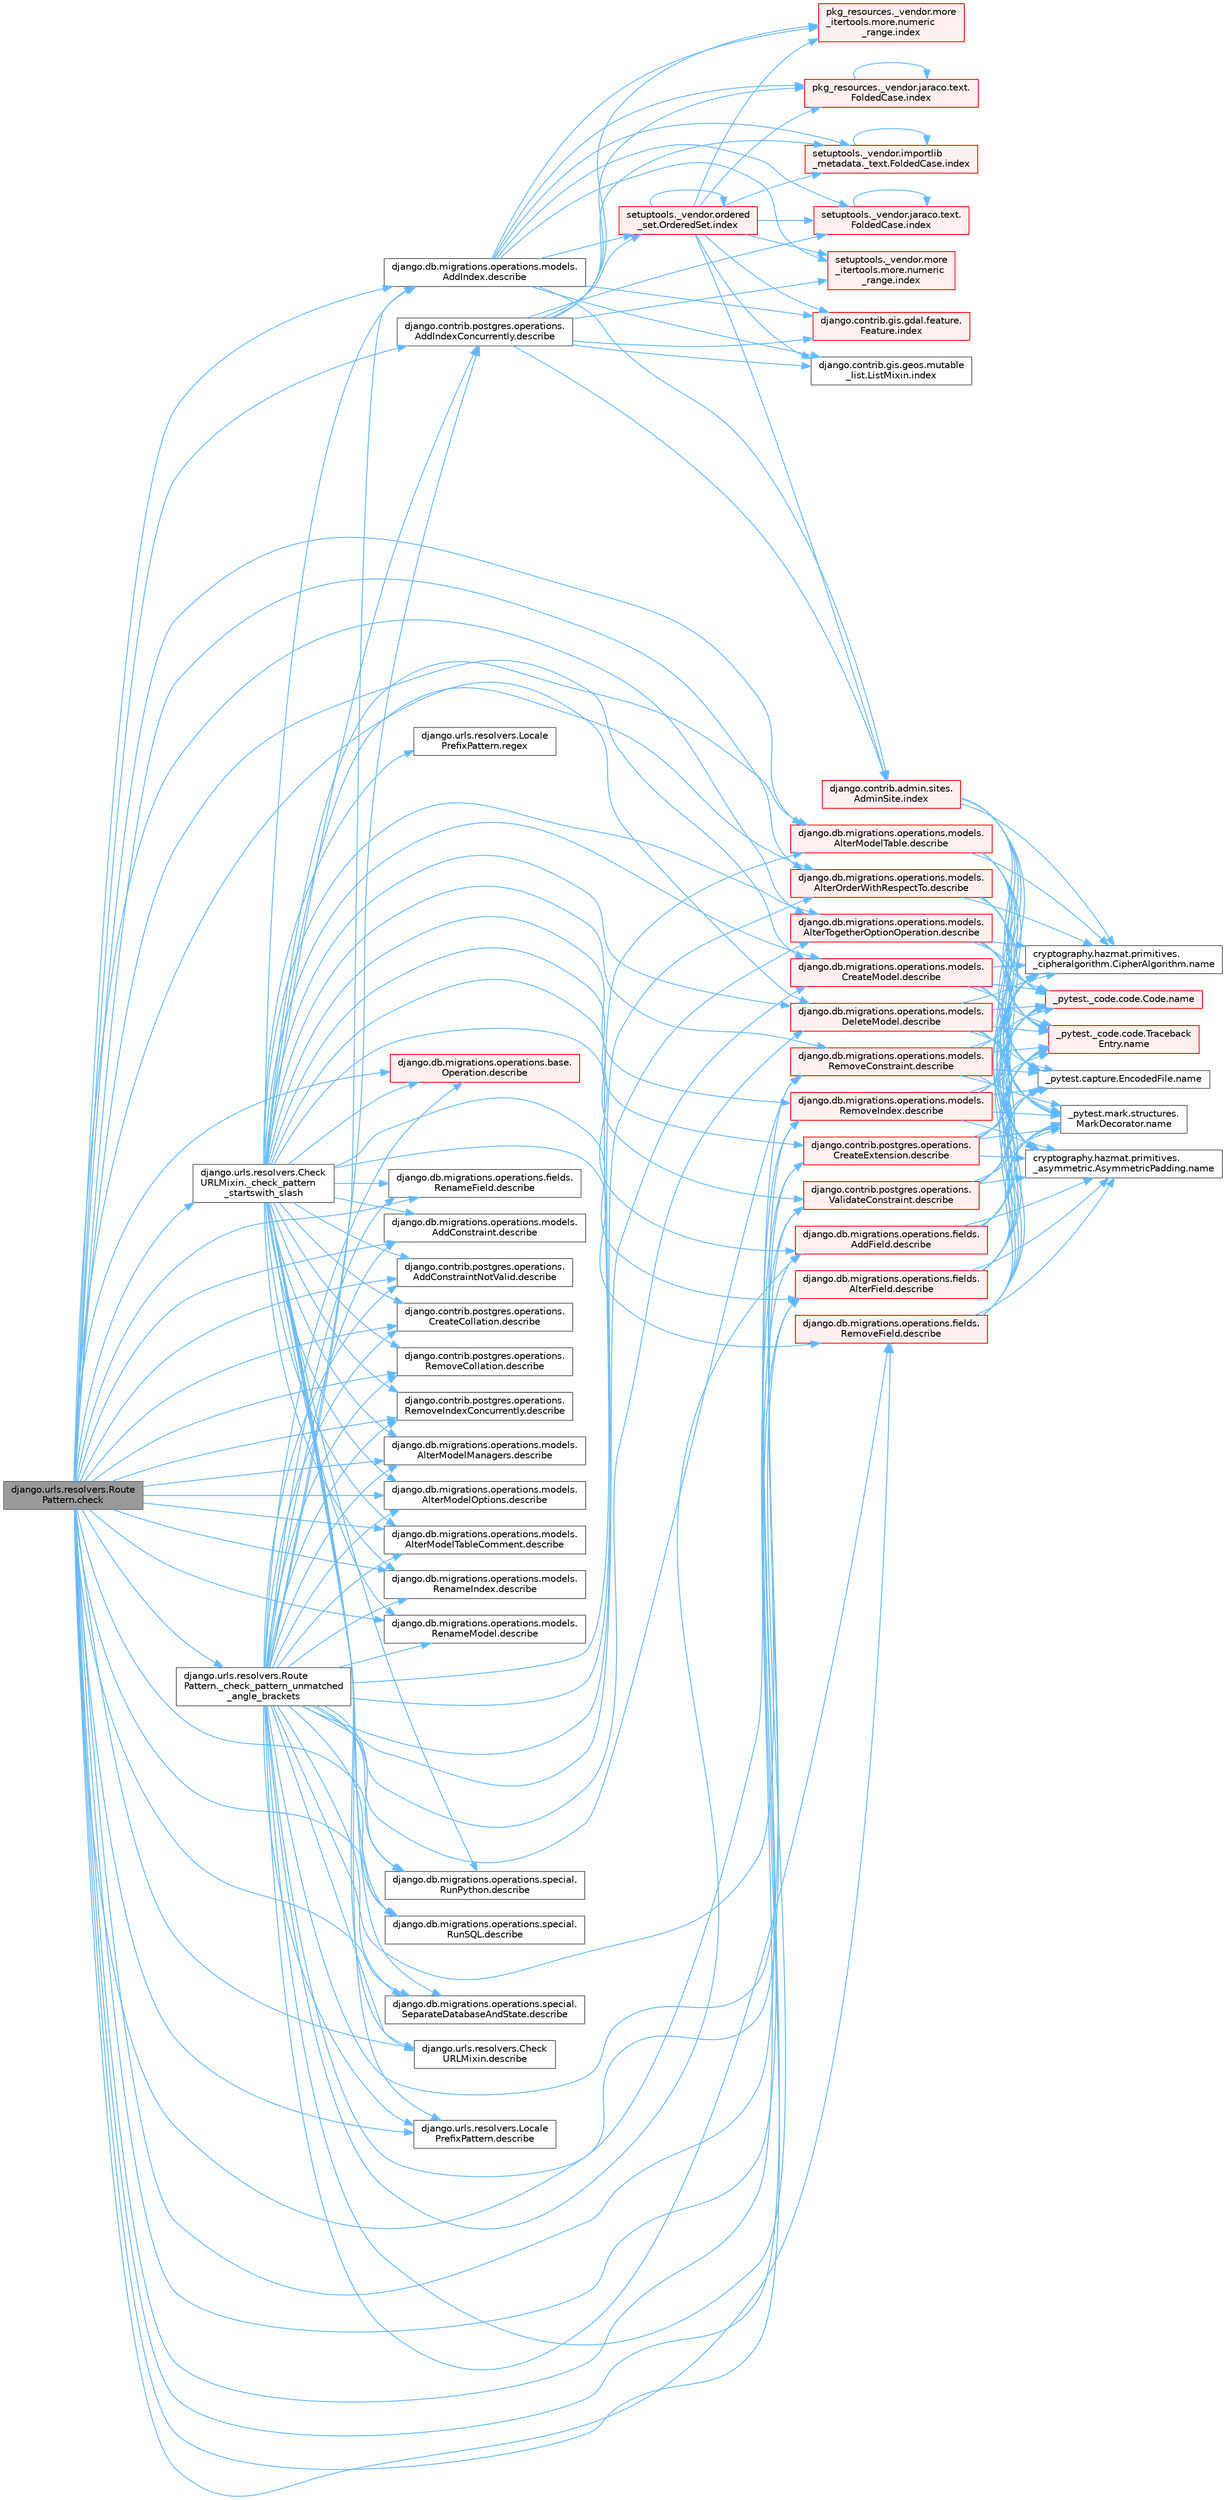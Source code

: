 digraph "django.urls.resolvers.RoutePattern.check"
{
 // LATEX_PDF_SIZE
  bgcolor="transparent";
  edge [fontname=Helvetica,fontsize=10,labelfontname=Helvetica,labelfontsize=10];
  node [fontname=Helvetica,fontsize=10,shape=box,height=0.2,width=0.4];
  rankdir="LR";
  Node1 [id="Node000001",label="django.urls.resolvers.Route\lPattern.check",height=0.2,width=0.4,color="gray40", fillcolor="grey60", style="filled", fontcolor="black",tooltip=" "];
  Node1 -> Node2 [id="edge1_Node000001_Node000002",color="steelblue1",style="solid",tooltip=" "];
  Node2 [id="Node000002",label="django.urls.resolvers.Check\lURLMixin._check_pattern\l_startswith_slash",height=0.2,width=0.4,color="grey40", fillcolor="white", style="filled",URL="$classdjango_1_1urls_1_1resolvers_1_1_check_u_r_l_mixin.html#a978f04f1ff4f29aa18eeef579abb7d11",tooltip=" "];
  Node2 -> Node3 [id="edge2_Node000002_Node000003",color="steelblue1",style="solid",tooltip=" "];
  Node3 [id="Node000003",label="django.contrib.postgres.operations.\lAddConstraintNotValid.describe",height=0.2,width=0.4,color="grey40", fillcolor="white", style="filled",URL="$classdjango_1_1contrib_1_1postgres_1_1operations_1_1_add_constraint_not_valid.html#aa66f107cb766b675729d0da24921daaf",tooltip=" "];
  Node2 -> Node4 [id="edge3_Node000002_Node000004",color="steelblue1",style="solid",tooltip=" "];
  Node4 [id="Node000004",label="django.contrib.postgres.operations.\lAddIndexConcurrently.describe",height=0.2,width=0.4,color="grey40", fillcolor="white", style="filled",URL="$classdjango_1_1contrib_1_1postgres_1_1operations_1_1_add_index_concurrently.html#a84138b3c8346c4ba80783811dce25059",tooltip=" "];
  Node4 -> Node5 [id="edge4_Node000004_Node000005",color="steelblue1",style="solid",tooltip=" "];
  Node5 [id="Node000005",label="django.contrib.admin.sites.\lAdminSite.index",height=0.2,width=0.4,color="red", fillcolor="#FFF0F0", style="filled",URL="$classdjango_1_1contrib_1_1admin_1_1sites_1_1_admin_site.html#a8cc2add93ddb844723663bc9f56e8e1d",tooltip=" "];
  Node5 -> Node9 [id="edge5_Node000005_Node000009",color="steelblue1",style="solid",tooltip=" "];
  Node9 [id="Node000009",label="_pytest._code.code.Code.name",height=0.2,width=0.4,color="red", fillcolor="#FFF0F0", style="filled",URL="$class__pytest_1_1__code_1_1code_1_1_code.html#a1f3cbc53ca6df4a1bab12183694b6e78",tooltip=" "];
  Node5 -> Node21 [id="edge6_Node000005_Node000021",color="steelblue1",style="solid",tooltip=" "];
  Node21 [id="Node000021",label="_pytest._code.code.Traceback\lEntry.name",height=0.2,width=0.4,color="red", fillcolor="#FFF0F0", style="filled",URL="$class__pytest_1_1__code_1_1code_1_1_traceback_entry.html#a106b95c0753f41669fbfb8ee4c11ad3d",tooltip=" "];
  Node5 -> Node23 [id="edge7_Node000005_Node000023",color="steelblue1",style="solid",tooltip=" "];
  Node23 [id="Node000023",label="_pytest.capture.EncodedFile.name",height=0.2,width=0.4,color="grey40", fillcolor="white", style="filled",URL="$class__pytest_1_1capture_1_1_encoded_file.html#a738c73b5de21c7261d9e51f71e4f0397",tooltip=" "];
  Node5 -> Node24 [id="edge8_Node000005_Node000024",color="steelblue1",style="solid",tooltip=" "];
  Node24 [id="Node000024",label="_pytest.mark.structures.\lMarkDecorator.name",height=0.2,width=0.4,color="grey40", fillcolor="white", style="filled",URL="$class__pytest_1_1mark_1_1structures_1_1_mark_decorator.html#ae8f66760cda125450e0e3bd38689c72f",tooltip=" "];
  Node5 -> Node25 [id="edge9_Node000005_Node000025",color="steelblue1",style="solid",tooltip=" "];
  Node25 [id="Node000025",label="cryptography.hazmat.primitives.\l_asymmetric.AsymmetricPadding.name",height=0.2,width=0.4,color="grey40", fillcolor="white", style="filled",URL="$classcryptography_1_1hazmat_1_1primitives_1_1__asymmetric_1_1_asymmetric_padding.html#a8f72e8284cb336861a873ed5ce0e39b5",tooltip=" "];
  Node5 -> Node26 [id="edge10_Node000005_Node000026",color="steelblue1",style="solid",tooltip=" "];
  Node26 [id="Node000026",label="cryptography.hazmat.primitives.\l_cipheralgorithm.CipherAlgorithm.name",height=0.2,width=0.4,color="grey40", fillcolor="white", style="filled",URL="$classcryptography_1_1hazmat_1_1primitives_1_1__cipheralgorithm_1_1_cipher_algorithm.html#a50567a5c3388450ab7aa883ab34a1ac7",tooltip=" "];
  Node4 -> Node1620 [id="edge11_Node000004_Node001620",color="steelblue1",style="solid",tooltip=" "];
  Node1620 [id="Node001620",label="django.contrib.gis.gdal.feature.\lFeature.index",height=0.2,width=0.4,color="red", fillcolor="#FFF0F0", style="filled",URL="$classdjango_1_1contrib_1_1gis_1_1gdal_1_1feature_1_1_feature.html#ad2f0b5c6e9318af4fa9c7c4273462389",tooltip=" "];
  Node4 -> Node1621 [id="edge12_Node000004_Node001621",color="steelblue1",style="solid",tooltip=" "];
  Node1621 [id="Node001621",label="django.contrib.gis.geos.mutable\l_list.ListMixin.index",height=0.2,width=0.4,color="grey40", fillcolor="white", style="filled",URL="$classdjango_1_1contrib_1_1gis_1_1geos_1_1mutable__list_1_1_list_mixin.html#a576be6ee88925aab0cc2abd11ebf8ccf",tooltip=" "];
  Node4 -> Node1622 [id="edge13_Node000004_Node001622",color="steelblue1",style="solid",tooltip=" "];
  Node1622 [id="Node001622",label="pkg_resources._vendor.jaraco.text.\lFoldedCase.index",height=0.2,width=0.4,color="red", fillcolor="#FFF0F0", style="filled",URL="$classpkg__resources_1_1__vendor_1_1jaraco_1_1text_1_1_folded_case.html#a3155d44ed060f59fa79f8029522935db",tooltip=" "];
  Node1622 -> Node1622 [id="edge14_Node001622_Node001622",color="steelblue1",style="solid",tooltip=" "];
  Node4 -> Node1626 [id="edge15_Node000004_Node001626",color="steelblue1",style="solid",tooltip=" "];
  Node1626 [id="Node001626",label="pkg_resources._vendor.more\l_itertools.more.numeric\l_range.index",height=0.2,width=0.4,color="red", fillcolor="#FFF0F0", style="filled",URL="$classpkg__resources_1_1__vendor_1_1more__itertools_1_1more_1_1numeric__range.html#af7574fe7bbbe922a43f4bd2f20dc1052",tooltip=" "];
  Node4 -> Node1627 [id="edge16_Node000004_Node001627",color="steelblue1",style="solid",tooltip=" "];
  Node1627 [id="Node001627",label="setuptools._vendor.importlib\l_metadata._text.FoldedCase.index",height=0.2,width=0.4,color="red", fillcolor="#FFF0F0", style="filled",URL="$classsetuptools_1_1__vendor_1_1importlib__metadata_1_1__text_1_1_folded_case.html#aa160e88956ce84e7d3712722a9afd018",tooltip=" "];
  Node1627 -> Node1627 [id="edge17_Node001627_Node001627",color="steelblue1",style="solid",tooltip=" "];
  Node4 -> Node1628 [id="edge18_Node000004_Node001628",color="steelblue1",style="solid",tooltip=" "];
  Node1628 [id="Node001628",label="setuptools._vendor.jaraco.text.\lFoldedCase.index",height=0.2,width=0.4,color="red", fillcolor="#FFF0F0", style="filled",URL="$classsetuptools_1_1__vendor_1_1jaraco_1_1text_1_1_folded_case.html#ab195e323605ac4c9908ca552f9c8f870",tooltip=" "];
  Node1628 -> Node1628 [id="edge19_Node001628_Node001628",color="steelblue1",style="solid",tooltip=" "];
  Node4 -> Node1629 [id="edge20_Node000004_Node001629",color="steelblue1",style="solid",tooltip=" "];
  Node1629 [id="Node001629",label="setuptools._vendor.more\l_itertools.more.numeric\l_range.index",height=0.2,width=0.4,color="red", fillcolor="#FFF0F0", style="filled",URL="$classsetuptools_1_1__vendor_1_1more__itertools_1_1more_1_1numeric__range.html#acf0a51d22a2ee14fcd24e3ffcb02897b",tooltip=" "];
  Node4 -> Node1630 [id="edge21_Node000004_Node001630",color="steelblue1",style="solid",tooltip=" "];
  Node1630 [id="Node001630",label="setuptools._vendor.ordered\l_set.OrderedSet.index",height=0.2,width=0.4,color="red", fillcolor="#FFF0F0", style="filled",URL="$classsetuptools_1_1__vendor_1_1ordered__set_1_1_ordered_set.html#a3776e1e90eecdc18f016ad695b56723f",tooltip=" "];
  Node1630 -> Node5 [id="edge22_Node001630_Node000005",color="steelblue1",style="solid",tooltip=" "];
  Node1630 -> Node1620 [id="edge23_Node001630_Node001620",color="steelblue1",style="solid",tooltip=" "];
  Node1630 -> Node1621 [id="edge24_Node001630_Node001621",color="steelblue1",style="solid",tooltip=" "];
  Node1630 -> Node1622 [id="edge25_Node001630_Node001622",color="steelblue1",style="solid",tooltip=" "];
  Node1630 -> Node1626 [id="edge26_Node001630_Node001626",color="steelblue1",style="solid",tooltip=" "];
  Node1630 -> Node1627 [id="edge27_Node001630_Node001627",color="steelblue1",style="solid",tooltip=" "];
  Node1630 -> Node1628 [id="edge28_Node001630_Node001628",color="steelblue1",style="solid",tooltip=" "];
  Node1630 -> Node1629 [id="edge29_Node001630_Node001629",color="steelblue1",style="solid",tooltip=" "];
  Node1630 -> Node1630 [id="edge30_Node001630_Node001630",color="steelblue1",style="solid",tooltip=" "];
  Node2 -> Node1608 [id="edge31_Node000002_Node001608",color="steelblue1",style="solid",tooltip=" "];
  Node1608 [id="Node001608",label="django.contrib.postgres.operations.\lCreateCollation.describe",height=0.2,width=0.4,color="grey40", fillcolor="white", style="filled",URL="$classdjango_1_1contrib_1_1postgres_1_1operations_1_1_create_collation.html#a16be008c7bb006b9bdfa2e3f698e4dd0",tooltip=" "];
  Node2 -> Node1609 [id="edge32_Node000002_Node001609",color="steelblue1",style="solid",tooltip=" "];
  Node1609 [id="Node001609",label="django.contrib.postgres.operations.\lCreateExtension.describe",height=0.2,width=0.4,color="red", fillcolor="#FFF0F0", style="filled",URL="$classdjango_1_1contrib_1_1postgres_1_1operations_1_1_create_extension.html#a8bda728b5ab28520f953dd1794eb1a29",tooltip=" "];
  Node1609 -> Node9 [id="edge33_Node001609_Node000009",color="steelblue1",style="solid",tooltip=" "];
  Node1609 -> Node21 [id="edge34_Node001609_Node000021",color="steelblue1",style="solid",tooltip=" "];
  Node1609 -> Node23 [id="edge35_Node001609_Node000023",color="steelblue1",style="solid",tooltip=" "];
  Node1609 -> Node24 [id="edge36_Node001609_Node000024",color="steelblue1",style="solid",tooltip=" "];
  Node1609 -> Node25 [id="edge37_Node001609_Node000025",color="steelblue1",style="solid",tooltip=" "];
  Node1609 -> Node26 [id="edge38_Node001609_Node000026",color="steelblue1",style="solid",tooltip=" "];
  Node2 -> Node1610 [id="edge39_Node000002_Node001610",color="steelblue1",style="solid",tooltip=" "];
  Node1610 [id="Node001610",label="django.contrib.postgres.operations.\lRemoveCollation.describe",height=0.2,width=0.4,color="grey40", fillcolor="white", style="filled",URL="$classdjango_1_1contrib_1_1postgres_1_1operations_1_1_remove_collation.html#a0a39bc71cbad3f118ff161908dcc50dd",tooltip=" "];
  Node2 -> Node1611 [id="edge40_Node000002_Node001611",color="steelblue1",style="solid",tooltip=" "];
  Node1611 [id="Node001611",label="django.contrib.postgres.operations.\lRemoveIndexConcurrently.describe",height=0.2,width=0.4,color="grey40", fillcolor="white", style="filled",URL="$classdjango_1_1contrib_1_1postgres_1_1operations_1_1_remove_index_concurrently.html#afa7ae3303e9d7470872e701e7de09036",tooltip=" "];
  Node2 -> Node1612 [id="edge41_Node000002_Node001612",color="steelblue1",style="solid",tooltip=" "];
  Node1612 [id="Node001612",label="django.contrib.postgres.operations.\lValidateConstraint.describe",height=0.2,width=0.4,color="red", fillcolor="#FFF0F0", style="filled",URL="$classdjango_1_1contrib_1_1postgres_1_1operations_1_1_validate_constraint.html#aad511454076b182df728281585600438",tooltip=" "];
  Node1612 -> Node9 [id="edge42_Node001612_Node000009",color="steelblue1",style="solid",tooltip=" "];
  Node1612 -> Node21 [id="edge43_Node001612_Node000021",color="steelblue1",style="solid",tooltip=" "];
  Node1612 -> Node23 [id="edge44_Node001612_Node000023",color="steelblue1",style="solid",tooltip=" "];
  Node1612 -> Node24 [id="edge45_Node001612_Node000024",color="steelblue1",style="solid",tooltip=" "];
  Node1612 -> Node25 [id="edge46_Node001612_Node000025",color="steelblue1",style="solid",tooltip=" "];
  Node1612 -> Node26 [id="edge47_Node001612_Node000026",color="steelblue1",style="solid",tooltip=" "];
  Node2 -> Node1613 [id="edge48_Node000002_Node001613",color="steelblue1",style="solid",tooltip=" "];
  Node1613 [id="Node001613",label="django.db.migrations.operations.base.\lOperation.describe",height=0.2,width=0.4,color="red", fillcolor="#FFF0F0", style="filled",URL="$classdjango_1_1db_1_1migrations_1_1operations_1_1base_1_1_operation.html#a5c8477a9c9a49746db7edf2e3eb56210",tooltip=" "];
  Node2 -> Node1614 [id="edge49_Node000002_Node001614",color="steelblue1",style="solid",tooltip=" "];
  Node1614 [id="Node001614",label="django.db.migrations.operations.fields.\lAddField.describe",height=0.2,width=0.4,color="red", fillcolor="#FFF0F0", style="filled",URL="$classdjango_1_1db_1_1migrations_1_1operations_1_1fields_1_1_add_field.html#a18a051ffc94d00a07a1663a5ce88ef43",tooltip=" "];
  Node1614 -> Node9 [id="edge50_Node001614_Node000009",color="steelblue1",style="solid",tooltip=" "];
  Node1614 -> Node21 [id="edge51_Node001614_Node000021",color="steelblue1",style="solid",tooltip=" "];
  Node1614 -> Node23 [id="edge52_Node001614_Node000023",color="steelblue1",style="solid",tooltip=" "];
  Node1614 -> Node24 [id="edge53_Node001614_Node000024",color="steelblue1",style="solid",tooltip=" "];
  Node1614 -> Node25 [id="edge54_Node001614_Node000025",color="steelblue1",style="solid",tooltip=" "];
  Node1614 -> Node26 [id="edge55_Node001614_Node000026",color="steelblue1",style="solid",tooltip=" "];
  Node2 -> Node1615 [id="edge56_Node000002_Node001615",color="steelblue1",style="solid",tooltip=" "];
  Node1615 [id="Node001615",label="django.db.migrations.operations.fields.\lAlterField.describe",height=0.2,width=0.4,color="red", fillcolor="#FFF0F0", style="filled",URL="$classdjango_1_1db_1_1migrations_1_1operations_1_1fields_1_1_alter_field.html#ab8dc163745cf8326e95f0a5c67ec2eab",tooltip=" "];
  Node1615 -> Node9 [id="edge57_Node001615_Node000009",color="steelblue1",style="solid",tooltip=" "];
  Node1615 -> Node21 [id="edge58_Node001615_Node000021",color="steelblue1",style="solid",tooltip=" "];
  Node1615 -> Node23 [id="edge59_Node001615_Node000023",color="steelblue1",style="solid",tooltip=" "];
  Node1615 -> Node24 [id="edge60_Node001615_Node000024",color="steelblue1",style="solid",tooltip=" "];
  Node1615 -> Node25 [id="edge61_Node001615_Node000025",color="steelblue1",style="solid",tooltip=" "];
  Node1615 -> Node26 [id="edge62_Node001615_Node000026",color="steelblue1",style="solid",tooltip=" "];
  Node2 -> Node1616 [id="edge63_Node000002_Node001616",color="steelblue1",style="solid",tooltip=" "];
  Node1616 [id="Node001616",label="django.db.migrations.operations.fields.\lRemoveField.describe",height=0.2,width=0.4,color="red", fillcolor="#FFF0F0", style="filled",URL="$classdjango_1_1db_1_1migrations_1_1operations_1_1fields_1_1_remove_field.html#a95e17952ffb36db2ec4bb93c555a357f",tooltip=" "];
  Node1616 -> Node9 [id="edge64_Node001616_Node000009",color="steelblue1",style="solid",tooltip=" "];
  Node1616 -> Node21 [id="edge65_Node001616_Node000021",color="steelblue1",style="solid",tooltip=" "];
  Node1616 -> Node23 [id="edge66_Node001616_Node000023",color="steelblue1",style="solid",tooltip=" "];
  Node1616 -> Node24 [id="edge67_Node001616_Node000024",color="steelblue1",style="solid",tooltip=" "];
  Node1616 -> Node25 [id="edge68_Node001616_Node000025",color="steelblue1",style="solid",tooltip=" "];
  Node1616 -> Node26 [id="edge69_Node001616_Node000026",color="steelblue1",style="solid",tooltip=" "];
  Node2 -> Node1617 [id="edge70_Node000002_Node001617",color="steelblue1",style="solid",tooltip=" "];
  Node1617 [id="Node001617",label="django.db.migrations.operations.fields.\lRenameField.describe",height=0.2,width=0.4,color="grey40", fillcolor="white", style="filled",URL="$classdjango_1_1db_1_1migrations_1_1operations_1_1fields_1_1_rename_field.html#a0012fdc5c632c34d3fd58abf341dc22f",tooltip=" "];
  Node2 -> Node1618 [id="edge71_Node000002_Node001618",color="steelblue1",style="solid",tooltip=" "];
  Node1618 [id="Node001618",label="django.db.migrations.operations.models.\lAddConstraint.describe",height=0.2,width=0.4,color="grey40", fillcolor="white", style="filled",URL="$classdjango_1_1db_1_1migrations_1_1operations_1_1models_1_1_add_constraint.html#a672dd7b76f7223c270c36119b6c3ff13",tooltip=" "];
  Node2 -> Node1619 [id="edge72_Node000002_Node001619",color="steelblue1",style="solid",tooltip=" "];
  Node1619 [id="Node001619",label="django.db.migrations.operations.models.\lAddIndex.describe",height=0.2,width=0.4,color="grey40", fillcolor="white", style="filled",URL="$classdjango_1_1db_1_1migrations_1_1operations_1_1models_1_1_add_index.html#af600940898d33e0479390c3fdcb3fdb0",tooltip=" "];
  Node1619 -> Node5 [id="edge73_Node001619_Node000005",color="steelblue1",style="solid",tooltip=" "];
  Node1619 -> Node1620 [id="edge74_Node001619_Node001620",color="steelblue1",style="solid",tooltip=" "];
  Node1619 -> Node1621 [id="edge75_Node001619_Node001621",color="steelblue1",style="solid",tooltip=" "];
  Node1619 -> Node1622 [id="edge76_Node001619_Node001622",color="steelblue1",style="solid",tooltip=" "];
  Node1619 -> Node1626 [id="edge77_Node001619_Node001626",color="steelblue1",style="solid",tooltip=" "];
  Node1619 -> Node1627 [id="edge78_Node001619_Node001627",color="steelblue1",style="solid",tooltip=" "];
  Node1619 -> Node1628 [id="edge79_Node001619_Node001628",color="steelblue1",style="solid",tooltip=" "];
  Node1619 -> Node1629 [id="edge80_Node001619_Node001629",color="steelblue1",style="solid",tooltip=" "];
  Node1619 -> Node1630 [id="edge81_Node001619_Node001630",color="steelblue1",style="solid",tooltip=" "];
  Node2 -> Node1632 [id="edge82_Node000002_Node001632",color="steelblue1",style="solid",tooltip=" "];
  Node1632 [id="Node001632",label="django.db.migrations.operations.models.\lAlterModelManagers.describe",height=0.2,width=0.4,color="grey40", fillcolor="white", style="filled",URL="$classdjango_1_1db_1_1migrations_1_1operations_1_1models_1_1_alter_model_managers.html#a94762de8f5be231899a44894bf4ab988",tooltip=" "];
  Node2 -> Node1633 [id="edge83_Node000002_Node001633",color="steelblue1",style="solid",tooltip=" "];
  Node1633 [id="Node001633",label="django.db.migrations.operations.models.\lAlterModelOptions.describe",height=0.2,width=0.4,color="grey40", fillcolor="white", style="filled",URL="$classdjango_1_1db_1_1migrations_1_1operations_1_1models_1_1_alter_model_options.html#a5dd2462f02d335f8a3dfdaf373953f69",tooltip=" "];
  Node2 -> Node1634 [id="edge84_Node000002_Node001634",color="steelblue1",style="solid",tooltip=" "];
  Node1634 [id="Node001634",label="django.db.migrations.operations.models.\lAlterModelTable.describe",height=0.2,width=0.4,color="red", fillcolor="#FFF0F0", style="filled",URL="$classdjango_1_1db_1_1migrations_1_1operations_1_1models_1_1_alter_model_table.html#a89e58be4b41b2a022fd0b32289ccf8d6",tooltip=" "];
  Node1634 -> Node9 [id="edge85_Node001634_Node000009",color="steelblue1",style="solid",tooltip=" "];
  Node1634 -> Node21 [id="edge86_Node001634_Node000021",color="steelblue1",style="solid",tooltip=" "];
  Node1634 -> Node23 [id="edge87_Node001634_Node000023",color="steelblue1",style="solid",tooltip=" "];
  Node1634 -> Node24 [id="edge88_Node001634_Node000024",color="steelblue1",style="solid",tooltip=" "];
  Node1634 -> Node25 [id="edge89_Node001634_Node000025",color="steelblue1",style="solid",tooltip=" "];
  Node1634 -> Node26 [id="edge90_Node001634_Node000026",color="steelblue1",style="solid",tooltip=" "];
  Node2 -> Node1635 [id="edge91_Node000002_Node001635",color="steelblue1",style="solid",tooltip=" "];
  Node1635 [id="Node001635",label="django.db.migrations.operations.models.\lAlterModelTableComment.describe",height=0.2,width=0.4,color="grey40", fillcolor="white", style="filled",URL="$classdjango_1_1db_1_1migrations_1_1operations_1_1models_1_1_alter_model_table_comment.html#a46b443e571c92a303b285e5a30fdd39c",tooltip=" "];
  Node2 -> Node1636 [id="edge92_Node000002_Node001636",color="steelblue1",style="solid",tooltip=" "];
  Node1636 [id="Node001636",label="django.db.migrations.operations.models.\lAlterOrderWithRespectTo.describe",height=0.2,width=0.4,color="red", fillcolor="#FFF0F0", style="filled",URL="$classdjango_1_1db_1_1migrations_1_1operations_1_1models_1_1_alter_order_with_respect_to.html#adc0f360d55f1d73b66185b5a69cd1db7",tooltip=" "];
  Node1636 -> Node9 [id="edge93_Node001636_Node000009",color="steelblue1",style="solid",tooltip=" "];
  Node1636 -> Node21 [id="edge94_Node001636_Node000021",color="steelblue1",style="solid",tooltip=" "];
  Node1636 -> Node23 [id="edge95_Node001636_Node000023",color="steelblue1",style="solid",tooltip=" "];
  Node1636 -> Node24 [id="edge96_Node001636_Node000024",color="steelblue1",style="solid",tooltip=" "];
  Node1636 -> Node25 [id="edge97_Node001636_Node000025",color="steelblue1",style="solid",tooltip=" "];
  Node1636 -> Node26 [id="edge98_Node001636_Node000026",color="steelblue1",style="solid",tooltip=" "];
  Node2 -> Node1637 [id="edge99_Node000002_Node001637",color="steelblue1",style="solid",tooltip=" "];
  Node1637 [id="Node001637",label="django.db.migrations.operations.models.\lAlterTogetherOptionOperation.describe",height=0.2,width=0.4,color="red", fillcolor="#FFF0F0", style="filled",URL="$classdjango_1_1db_1_1migrations_1_1operations_1_1models_1_1_alter_together_option_operation.html#a6ad5134506e1cec8859ddb38cd7bf35f",tooltip=" "];
  Node1637 -> Node9 [id="edge100_Node001637_Node000009",color="steelblue1",style="solid",tooltip=" "];
  Node1637 -> Node21 [id="edge101_Node001637_Node000021",color="steelblue1",style="solid",tooltip=" "];
  Node1637 -> Node23 [id="edge102_Node001637_Node000023",color="steelblue1",style="solid",tooltip=" "];
  Node1637 -> Node24 [id="edge103_Node001637_Node000024",color="steelblue1",style="solid",tooltip=" "];
  Node1637 -> Node25 [id="edge104_Node001637_Node000025",color="steelblue1",style="solid",tooltip=" "];
  Node1637 -> Node26 [id="edge105_Node001637_Node000026",color="steelblue1",style="solid",tooltip=" "];
  Node2 -> Node1639 [id="edge106_Node000002_Node001639",color="steelblue1",style="solid",tooltip=" "];
  Node1639 [id="Node001639",label="django.db.migrations.operations.models.\lCreateModel.describe",height=0.2,width=0.4,color="red", fillcolor="#FFF0F0", style="filled",URL="$classdjango_1_1db_1_1migrations_1_1operations_1_1models_1_1_create_model.html#ab9b2919d28b5d911b5d76a2161ba4330",tooltip=" "];
  Node1639 -> Node9 [id="edge107_Node001639_Node000009",color="steelblue1",style="solid",tooltip=" "];
  Node1639 -> Node21 [id="edge108_Node001639_Node000021",color="steelblue1",style="solid",tooltip=" "];
  Node1639 -> Node23 [id="edge109_Node001639_Node000023",color="steelblue1",style="solid",tooltip=" "];
  Node1639 -> Node24 [id="edge110_Node001639_Node000024",color="steelblue1",style="solid",tooltip=" "];
  Node1639 -> Node25 [id="edge111_Node001639_Node000025",color="steelblue1",style="solid",tooltip=" "];
  Node1639 -> Node26 [id="edge112_Node001639_Node000026",color="steelblue1",style="solid",tooltip=" "];
  Node2 -> Node3300 [id="edge113_Node000002_Node003300",color="steelblue1",style="solid",tooltip=" "];
  Node3300 [id="Node003300",label="django.db.migrations.operations.models.\lDeleteModel.describe",height=0.2,width=0.4,color="red", fillcolor="#FFF0F0", style="filled",URL="$classdjango_1_1db_1_1migrations_1_1operations_1_1models_1_1_delete_model.html#a93c4aac3d9fd718ed8d4e0361a122fdb",tooltip=" "];
  Node3300 -> Node9 [id="edge114_Node003300_Node000009",color="steelblue1",style="solid",tooltip=" "];
  Node3300 -> Node21 [id="edge115_Node003300_Node000021",color="steelblue1",style="solid",tooltip=" "];
  Node3300 -> Node23 [id="edge116_Node003300_Node000023",color="steelblue1",style="solid",tooltip=" "];
  Node3300 -> Node24 [id="edge117_Node003300_Node000024",color="steelblue1",style="solid",tooltip=" "];
  Node3300 -> Node25 [id="edge118_Node003300_Node000025",color="steelblue1",style="solid",tooltip=" "];
  Node3300 -> Node26 [id="edge119_Node003300_Node000026",color="steelblue1",style="solid",tooltip=" "];
  Node2 -> Node3301 [id="edge120_Node000002_Node003301",color="steelblue1",style="solid",tooltip=" "];
  Node3301 [id="Node003301",label="django.db.migrations.operations.models.\lRemoveConstraint.describe",height=0.2,width=0.4,color="red", fillcolor="#FFF0F0", style="filled",URL="$classdjango_1_1db_1_1migrations_1_1operations_1_1models_1_1_remove_constraint.html#a2dd545a63a96197b6a2abb07b24baf3a",tooltip=" "];
  Node3301 -> Node9 [id="edge121_Node003301_Node000009",color="steelblue1",style="solid",tooltip=" "];
  Node3301 -> Node21 [id="edge122_Node003301_Node000021",color="steelblue1",style="solid",tooltip=" "];
  Node3301 -> Node23 [id="edge123_Node003301_Node000023",color="steelblue1",style="solid",tooltip=" "];
  Node3301 -> Node24 [id="edge124_Node003301_Node000024",color="steelblue1",style="solid",tooltip=" "];
  Node3301 -> Node25 [id="edge125_Node003301_Node000025",color="steelblue1",style="solid",tooltip=" "];
  Node3301 -> Node26 [id="edge126_Node003301_Node000026",color="steelblue1",style="solid",tooltip=" "];
  Node2 -> Node3302 [id="edge127_Node000002_Node003302",color="steelblue1",style="solid",tooltip=" "];
  Node3302 [id="Node003302",label="django.db.migrations.operations.models.\lRemoveIndex.describe",height=0.2,width=0.4,color="red", fillcolor="#FFF0F0", style="filled",URL="$classdjango_1_1db_1_1migrations_1_1operations_1_1models_1_1_remove_index.html#a25801dc2c3d6ff9e0e6a1ce71b91652e",tooltip=" "];
  Node3302 -> Node9 [id="edge128_Node003302_Node000009",color="steelblue1",style="solid",tooltip=" "];
  Node3302 -> Node21 [id="edge129_Node003302_Node000021",color="steelblue1",style="solid",tooltip=" "];
  Node3302 -> Node23 [id="edge130_Node003302_Node000023",color="steelblue1",style="solid",tooltip=" "];
  Node3302 -> Node24 [id="edge131_Node003302_Node000024",color="steelblue1",style="solid",tooltip=" "];
  Node3302 -> Node25 [id="edge132_Node003302_Node000025",color="steelblue1",style="solid",tooltip=" "];
  Node3302 -> Node26 [id="edge133_Node003302_Node000026",color="steelblue1",style="solid",tooltip=" "];
  Node2 -> Node3303 [id="edge134_Node000002_Node003303",color="steelblue1",style="solid",tooltip=" "];
  Node3303 [id="Node003303",label="django.db.migrations.operations.models.\lRenameIndex.describe",height=0.2,width=0.4,color="grey40", fillcolor="white", style="filled",URL="$classdjango_1_1db_1_1migrations_1_1operations_1_1models_1_1_rename_index.html#a16773a616c753c60f508092a1df5507e",tooltip=" "];
  Node2 -> Node3304 [id="edge135_Node000002_Node003304",color="steelblue1",style="solid",tooltip=" "];
  Node3304 [id="Node003304",label="django.db.migrations.operations.models.\lRenameModel.describe",height=0.2,width=0.4,color="grey40", fillcolor="white", style="filled",URL="$classdjango_1_1db_1_1migrations_1_1operations_1_1models_1_1_rename_model.html#acc050fde21560c6ac851abf4b120bc9b",tooltip=" "];
  Node2 -> Node3305 [id="edge136_Node000002_Node003305",color="steelblue1",style="solid",tooltip=" "];
  Node3305 [id="Node003305",label="django.db.migrations.operations.special.\lRunPython.describe",height=0.2,width=0.4,color="grey40", fillcolor="white", style="filled",URL="$classdjango_1_1db_1_1migrations_1_1operations_1_1special_1_1_run_python.html#a1ce76077cbc085ef6d0ae71f78077fc1",tooltip=" "];
  Node2 -> Node3306 [id="edge137_Node000002_Node003306",color="steelblue1",style="solid",tooltip=" "];
  Node3306 [id="Node003306",label="django.db.migrations.operations.special.\lRunSQL.describe",height=0.2,width=0.4,color="grey40", fillcolor="white", style="filled",URL="$classdjango_1_1db_1_1migrations_1_1operations_1_1special_1_1_run_s_q_l.html#a9a9e3670440f515e41b50d84db52ca42",tooltip=" "];
  Node2 -> Node3307 [id="edge138_Node000002_Node003307",color="steelblue1",style="solid",tooltip=" "];
  Node3307 [id="Node003307",label="django.db.migrations.operations.special.\lSeparateDatabaseAndState.describe",height=0.2,width=0.4,color="grey40", fillcolor="white", style="filled",URL="$classdjango_1_1db_1_1migrations_1_1operations_1_1special_1_1_separate_database_and_state.html#a7cbb551b5c69a2ee357f5d951503f09e",tooltip=" "];
  Node2 -> Node3308 [id="edge139_Node000002_Node003308",color="steelblue1",style="solid",tooltip=" "];
  Node3308 [id="Node003308",label="django.urls.resolvers.Check\lURLMixin.describe",height=0.2,width=0.4,color="grey40", fillcolor="white", style="filled",URL="$classdjango_1_1urls_1_1resolvers_1_1_check_u_r_l_mixin.html#a093b6ea187ea5febbad3f0e8e7279394",tooltip=" "];
  Node2 -> Node3309 [id="edge140_Node000002_Node003309",color="steelblue1",style="solid",tooltip=" "];
  Node3309 [id="Node003309",label="django.urls.resolvers.Locale\lPrefixPattern.describe",height=0.2,width=0.4,color="grey40", fillcolor="white", style="filled",URL="$classdjango_1_1urls_1_1resolvers_1_1_locale_prefix_pattern.html#a67d4a1bb0772d39505480203bed6c968",tooltip=" "];
  Node2 -> Node624 [id="edge141_Node000002_Node000624",color="steelblue1",style="solid",tooltip=" "];
  Node624 [id="Node000624",label="django.urls.resolvers.Locale\lPrefixPattern.regex",height=0.2,width=0.4,color="grey40", fillcolor="white", style="filled",URL="$classdjango_1_1urls_1_1resolvers_1_1_locale_prefix_pattern.html#ae0223ea32264e76c3e278211e146f92b",tooltip=" "];
  Node1 -> Node4524 [id="edge142_Node000001_Node004524",color="steelblue1",style="solid",tooltip=" "];
  Node4524 [id="Node004524",label="django.urls.resolvers.Route\lPattern._check_pattern_unmatched\l_angle_brackets",height=0.2,width=0.4,color="grey40", fillcolor="white", style="filled",URL="$classdjango_1_1urls_1_1resolvers_1_1_route_pattern.html#ab37f2d84f9a7e0a64373d04ea81adab5",tooltip=" "];
  Node4524 -> Node3 [id="edge143_Node004524_Node000003",color="steelblue1",style="solid",tooltip=" "];
  Node4524 -> Node4 [id="edge144_Node004524_Node000004",color="steelblue1",style="solid",tooltip=" "];
  Node4524 -> Node1608 [id="edge145_Node004524_Node001608",color="steelblue1",style="solid",tooltip=" "];
  Node4524 -> Node1609 [id="edge146_Node004524_Node001609",color="steelblue1",style="solid",tooltip=" "];
  Node4524 -> Node1610 [id="edge147_Node004524_Node001610",color="steelblue1",style="solid",tooltip=" "];
  Node4524 -> Node1611 [id="edge148_Node004524_Node001611",color="steelblue1",style="solid",tooltip=" "];
  Node4524 -> Node1612 [id="edge149_Node004524_Node001612",color="steelblue1",style="solid",tooltip=" "];
  Node4524 -> Node1613 [id="edge150_Node004524_Node001613",color="steelblue1",style="solid",tooltip=" "];
  Node4524 -> Node1614 [id="edge151_Node004524_Node001614",color="steelblue1",style="solid",tooltip=" "];
  Node4524 -> Node1615 [id="edge152_Node004524_Node001615",color="steelblue1",style="solid",tooltip=" "];
  Node4524 -> Node1616 [id="edge153_Node004524_Node001616",color="steelblue1",style="solid",tooltip=" "];
  Node4524 -> Node1617 [id="edge154_Node004524_Node001617",color="steelblue1",style="solid",tooltip=" "];
  Node4524 -> Node1618 [id="edge155_Node004524_Node001618",color="steelblue1",style="solid",tooltip=" "];
  Node4524 -> Node1619 [id="edge156_Node004524_Node001619",color="steelblue1",style="solid",tooltip=" "];
  Node4524 -> Node1632 [id="edge157_Node004524_Node001632",color="steelblue1",style="solid",tooltip=" "];
  Node4524 -> Node1633 [id="edge158_Node004524_Node001633",color="steelblue1",style="solid",tooltip=" "];
  Node4524 -> Node1634 [id="edge159_Node004524_Node001634",color="steelblue1",style="solid",tooltip=" "];
  Node4524 -> Node1635 [id="edge160_Node004524_Node001635",color="steelblue1",style="solid",tooltip=" "];
  Node4524 -> Node1636 [id="edge161_Node004524_Node001636",color="steelblue1",style="solid",tooltip=" "];
  Node4524 -> Node1637 [id="edge162_Node004524_Node001637",color="steelblue1",style="solid",tooltip=" "];
  Node4524 -> Node1639 [id="edge163_Node004524_Node001639",color="steelblue1",style="solid",tooltip=" "];
  Node4524 -> Node3300 [id="edge164_Node004524_Node003300",color="steelblue1",style="solid",tooltip=" "];
  Node4524 -> Node3301 [id="edge165_Node004524_Node003301",color="steelblue1",style="solid",tooltip=" "];
  Node4524 -> Node3302 [id="edge166_Node004524_Node003302",color="steelblue1",style="solid",tooltip=" "];
  Node4524 -> Node3303 [id="edge167_Node004524_Node003303",color="steelblue1",style="solid",tooltip=" "];
  Node4524 -> Node3304 [id="edge168_Node004524_Node003304",color="steelblue1",style="solid",tooltip=" "];
  Node4524 -> Node3305 [id="edge169_Node004524_Node003305",color="steelblue1",style="solid",tooltip=" "];
  Node4524 -> Node3306 [id="edge170_Node004524_Node003306",color="steelblue1",style="solid",tooltip=" "];
  Node4524 -> Node3307 [id="edge171_Node004524_Node003307",color="steelblue1",style="solid",tooltip=" "];
  Node4524 -> Node3308 [id="edge172_Node004524_Node003308",color="steelblue1",style="solid",tooltip=" "];
  Node4524 -> Node3309 [id="edge173_Node004524_Node003309",color="steelblue1",style="solid",tooltip=" "];
  Node1 -> Node3 [id="edge174_Node000001_Node000003",color="steelblue1",style="solid",tooltip=" "];
  Node1 -> Node4 [id="edge175_Node000001_Node000004",color="steelblue1",style="solid",tooltip=" "];
  Node1 -> Node1608 [id="edge176_Node000001_Node001608",color="steelblue1",style="solid",tooltip=" "];
  Node1 -> Node1609 [id="edge177_Node000001_Node001609",color="steelblue1",style="solid",tooltip=" "];
  Node1 -> Node1610 [id="edge178_Node000001_Node001610",color="steelblue1",style="solid",tooltip=" "];
  Node1 -> Node1611 [id="edge179_Node000001_Node001611",color="steelblue1",style="solid",tooltip=" "];
  Node1 -> Node1612 [id="edge180_Node000001_Node001612",color="steelblue1",style="solid",tooltip=" "];
  Node1 -> Node1613 [id="edge181_Node000001_Node001613",color="steelblue1",style="solid",tooltip=" "];
  Node1 -> Node1614 [id="edge182_Node000001_Node001614",color="steelblue1",style="solid",tooltip=" "];
  Node1 -> Node1615 [id="edge183_Node000001_Node001615",color="steelblue1",style="solid",tooltip=" "];
  Node1 -> Node1616 [id="edge184_Node000001_Node001616",color="steelblue1",style="solid",tooltip=" "];
  Node1 -> Node1617 [id="edge185_Node000001_Node001617",color="steelblue1",style="solid",tooltip=" "];
  Node1 -> Node1618 [id="edge186_Node000001_Node001618",color="steelblue1",style="solid",tooltip=" "];
  Node1 -> Node1619 [id="edge187_Node000001_Node001619",color="steelblue1",style="solid",tooltip=" "];
  Node1 -> Node1632 [id="edge188_Node000001_Node001632",color="steelblue1",style="solid",tooltip=" "];
  Node1 -> Node1633 [id="edge189_Node000001_Node001633",color="steelblue1",style="solid",tooltip=" "];
  Node1 -> Node1634 [id="edge190_Node000001_Node001634",color="steelblue1",style="solid",tooltip=" "];
  Node1 -> Node1635 [id="edge191_Node000001_Node001635",color="steelblue1",style="solid",tooltip=" "];
  Node1 -> Node1636 [id="edge192_Node000001_Node001636",color="steelblue1",style="solid",tooltip=" "];
  Node1 -> Node1637 [id="edge193_Node000001_Node001637",color="steelblue1",style="solid",tooltip=" "];
  Node1 -> Node1639 [id="edge194_Node000001_Node001639",color="steelblue1",style="solid",tooltip=" "];
  Node1 -> Node3300 [id="edge195_Node000001_Node003300",color="steelblue1",style="solid",tooltip=" "];
  Node1 -> Node3301 [id="edge196_Node000001_Node003301",color="steelblue1",style="solid",tooltip=" "];
  Node1 -> Node3302 [id="edge197_Node000001_Node003302",color="steelblue1",style="solid",tooltip=" "];
  Node1 -> Node3303 [id="edge198_Node000001_Node003303",color="steelblue1",style="solid",tooltip=" "];
  Node1 -> Node3304 [id="edge199_Node000001_Node003304",color="steelblue1",style="solid",tooltip=" "];
  Node1 -> Node3305 [id="edge200_Node000001_Node003305",color="steelblue1",style="solid",tooltip=" "];
  Node1 -> Node3306 [id="edge201_Node000001_Node003306",color="steelblue1",style="solid",tooltip=" "];
  Node1 -> Node3307 [id="edge202_Node000001_Node003307",color="steelblue1",style="solid",tooltip=" "];
  Node1 -> Node3308 [id="edge203_Node000001_Node003308",color="steelblue1",style="solid",tooltip=" "];
  Node1 -> Node3309 [id="edge204_Node000001_Node003309",color="steelblue1",style="solid",tooltip=" "];
}
